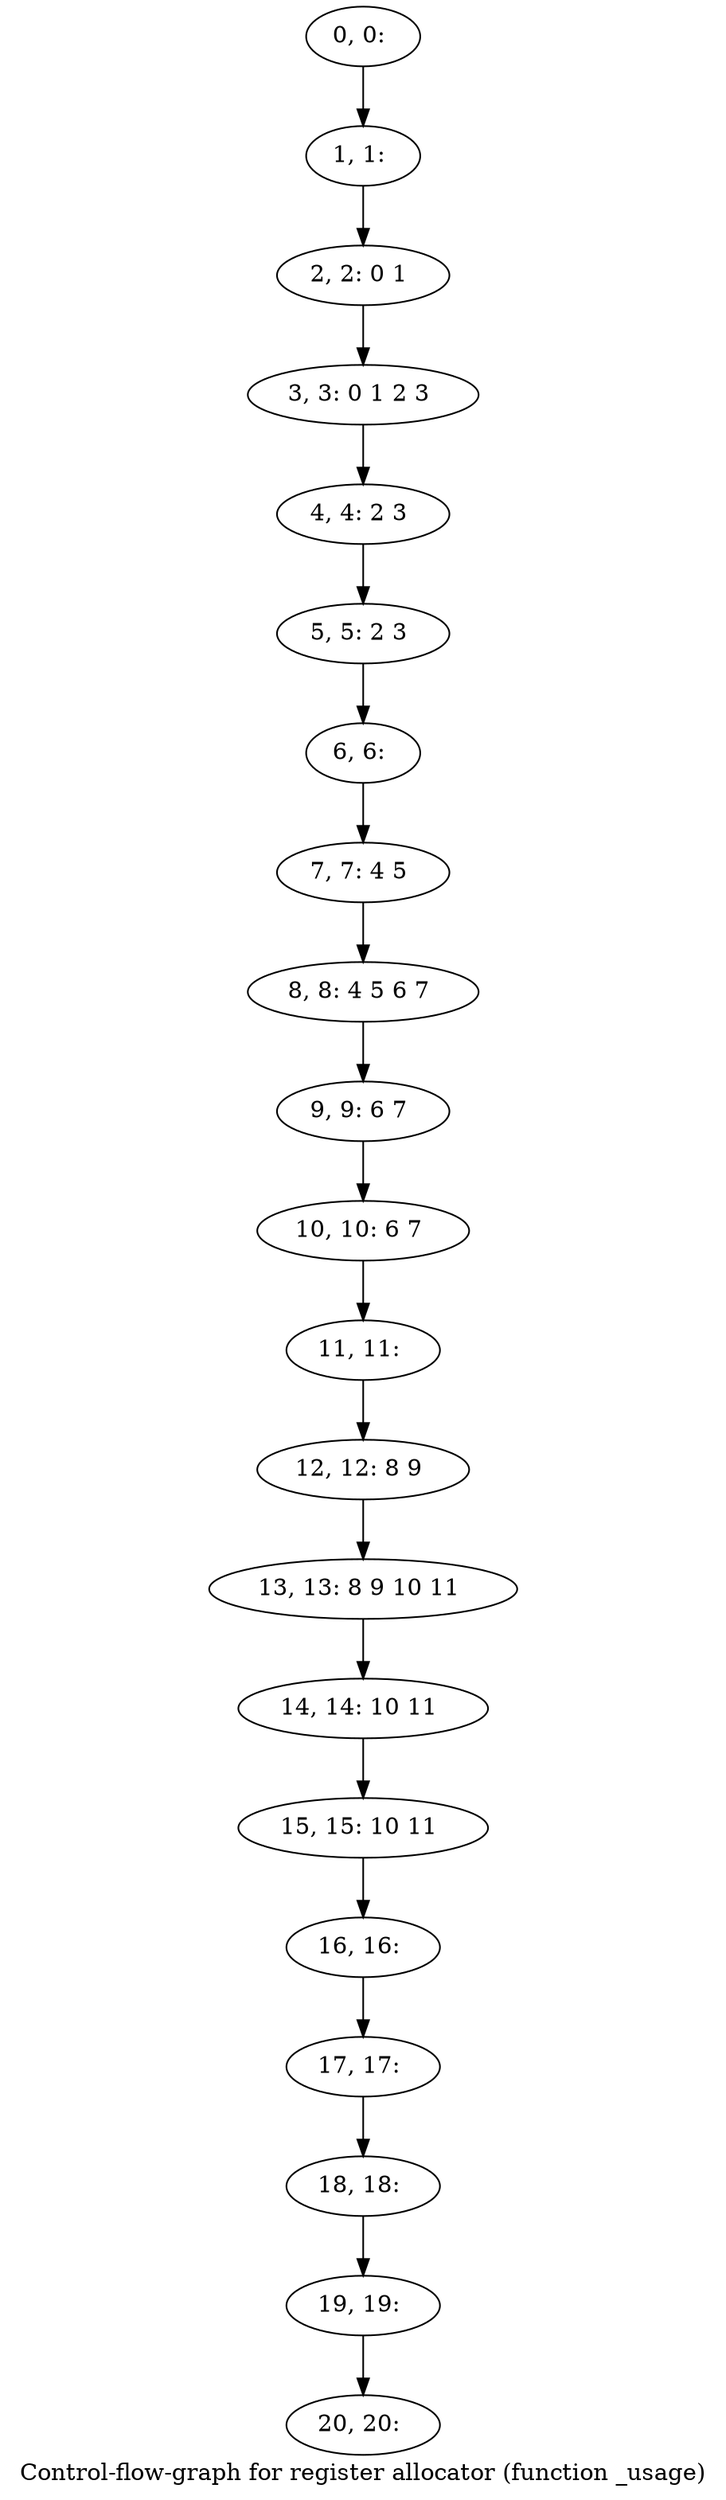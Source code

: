 digraph G {
graph [label="Control-flow-graph for register allocator (function _usage)"]
0[label="0, 0: "];
1[label="1, 1: "];
2[label="2, 2: 0 1 "];
3[label="3, 3: 0 1 2 3 "];
4[label="4, 4: 2 3 "];
5[label="5, 5: 2 3 "];
6[label="6, 6: "];
7[label="7, 7: 4 5 "];
8[label="8, 8: 4 5 6 7 "];
9[label="9, 9: 6 7 "];
10[label="10, 10: 6 7 "];
11[label="11, 11: "];
12[label="12, 12: 8 9 "];
13[label="13, 13: 8 9 10 11 "];
14[label="14, 14: 10 11 "];
15[label="15, 15: 10 11 "];
16[label="16, 16: "];
17[label="17, 17: "];
18[label="18, 18: "];
19[label="19, 19: "];
20[label="20, 20: "];
0->1 ;
1->2 ;
2->3 ;
3->4 ;
4->5 ;
5->6 ;
6->7 ;
7->8 ;
8->9 ;
9->10 ;
10->11 ;
11->12 ;
12->13 ;
13->14 ;
14->15 ;
15->16 ;
16->17 ;
17->18 ;
18->19 ;
19->20 ;
}
